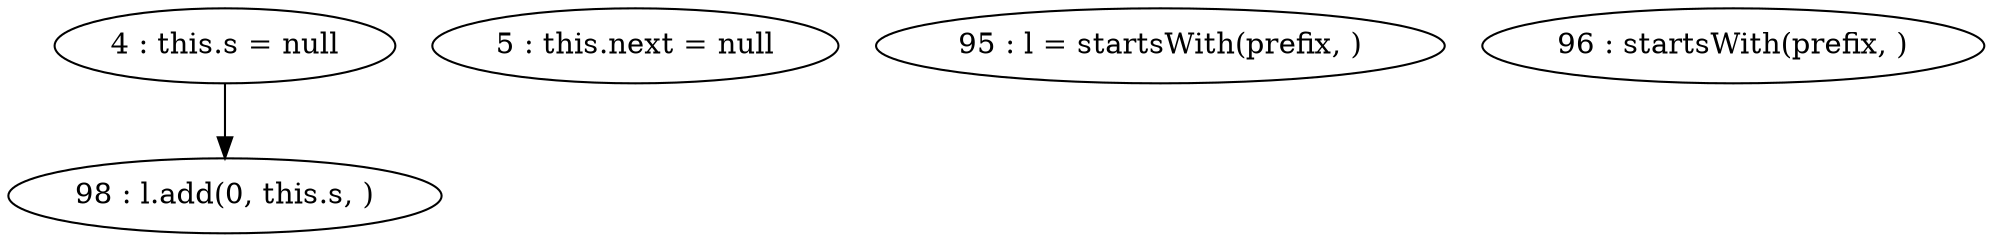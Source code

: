 digraph G {
"4 : this.s = null"
"4 : this.s = null" -> "98 : l.add(0, this.s, )"
"5 : this.next = null"
"95 : l = startsWith(prefix, )"
"96 : startsWith(prefix, )"
"98 : l.add(0, this.s, )"
}